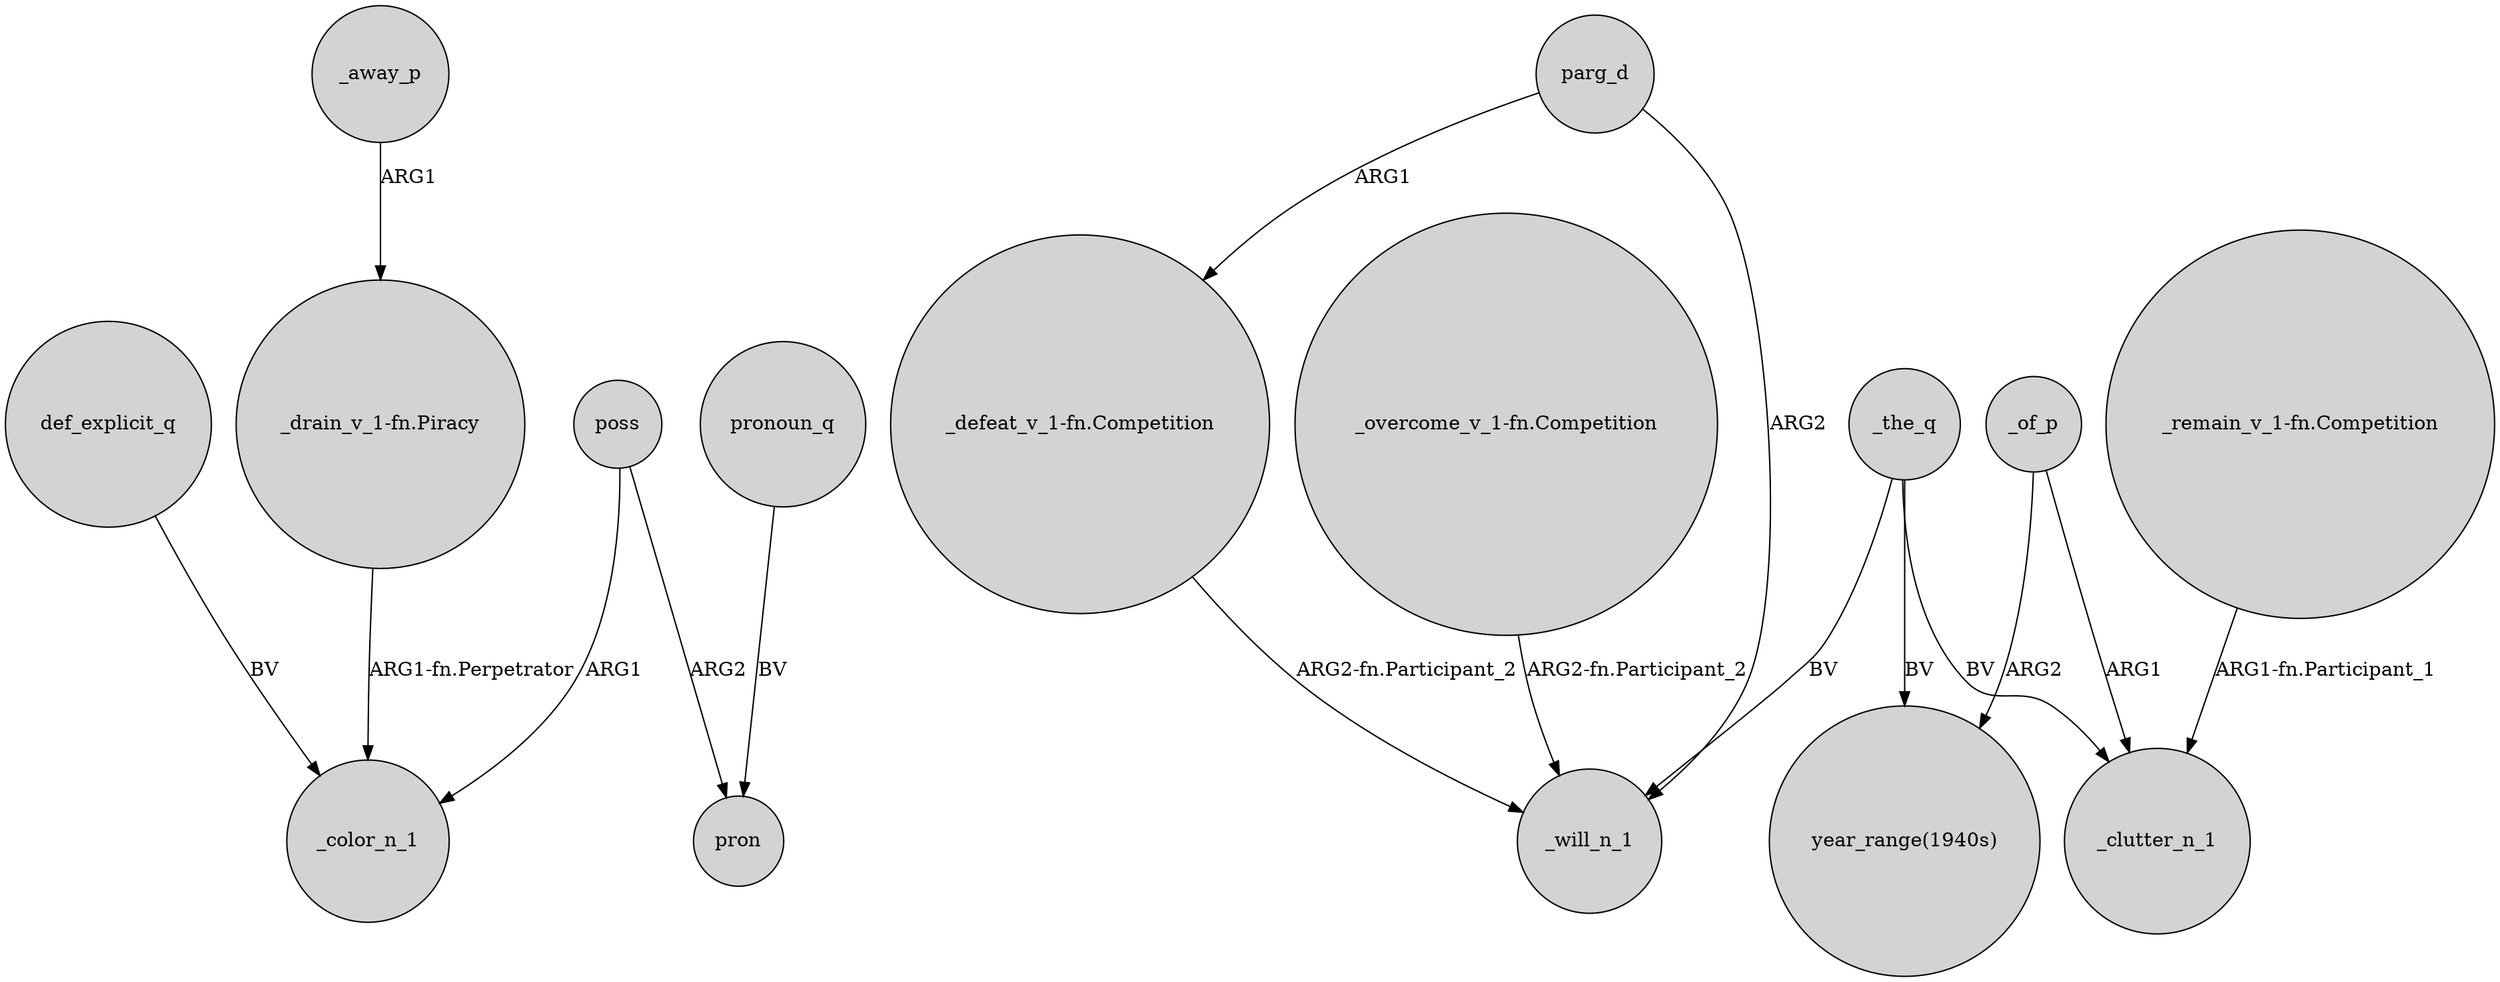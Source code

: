 digraph {
	node [shape=circle style=filled]
	def_explicit_q -> _color_n_1 [label=BV]
	"_defeat_v_1-fn.Competition" -> _will_n_1 [label="ARG2-fn.Participant_2"]
	"_overcome_v_1-fn.Competition" -> _will_n_1 [label="ARG2-fn.Participant_2"]
	parg_d -> _will_n_1 [label=ARG2]
	_the_q -> "year_range(1940s)" [label=BV]
	parg_d -> "_defeat_v_1-fn.Competition" [label=ARG1]
	_the_q -> _will_n_1 [label=BV]
	poss -> _color_n_1 [label=ARG1]
	_of_p -> _clutter_n_1 [label=ARG1]
	_of_p -> "year_range(1940s)" [label=ARG2]
	pronoun_q -> pron [label=BV]
	"_drain_v_1-fn.Piracy" -> _color_n_1 [label="ARG1-fn.Perpetrator"]
	_the_q -> _clutter_n_1 [label=BV]
	_away_p -> "_drain_v_1-fn.Piracy" [label=ARG1]
	poss -> pron [label=ARG2]
	"_remain_v_1-fn.Competition" -> _clutter_n_1 [label="ARG1-fn.Participant_1"]
}
